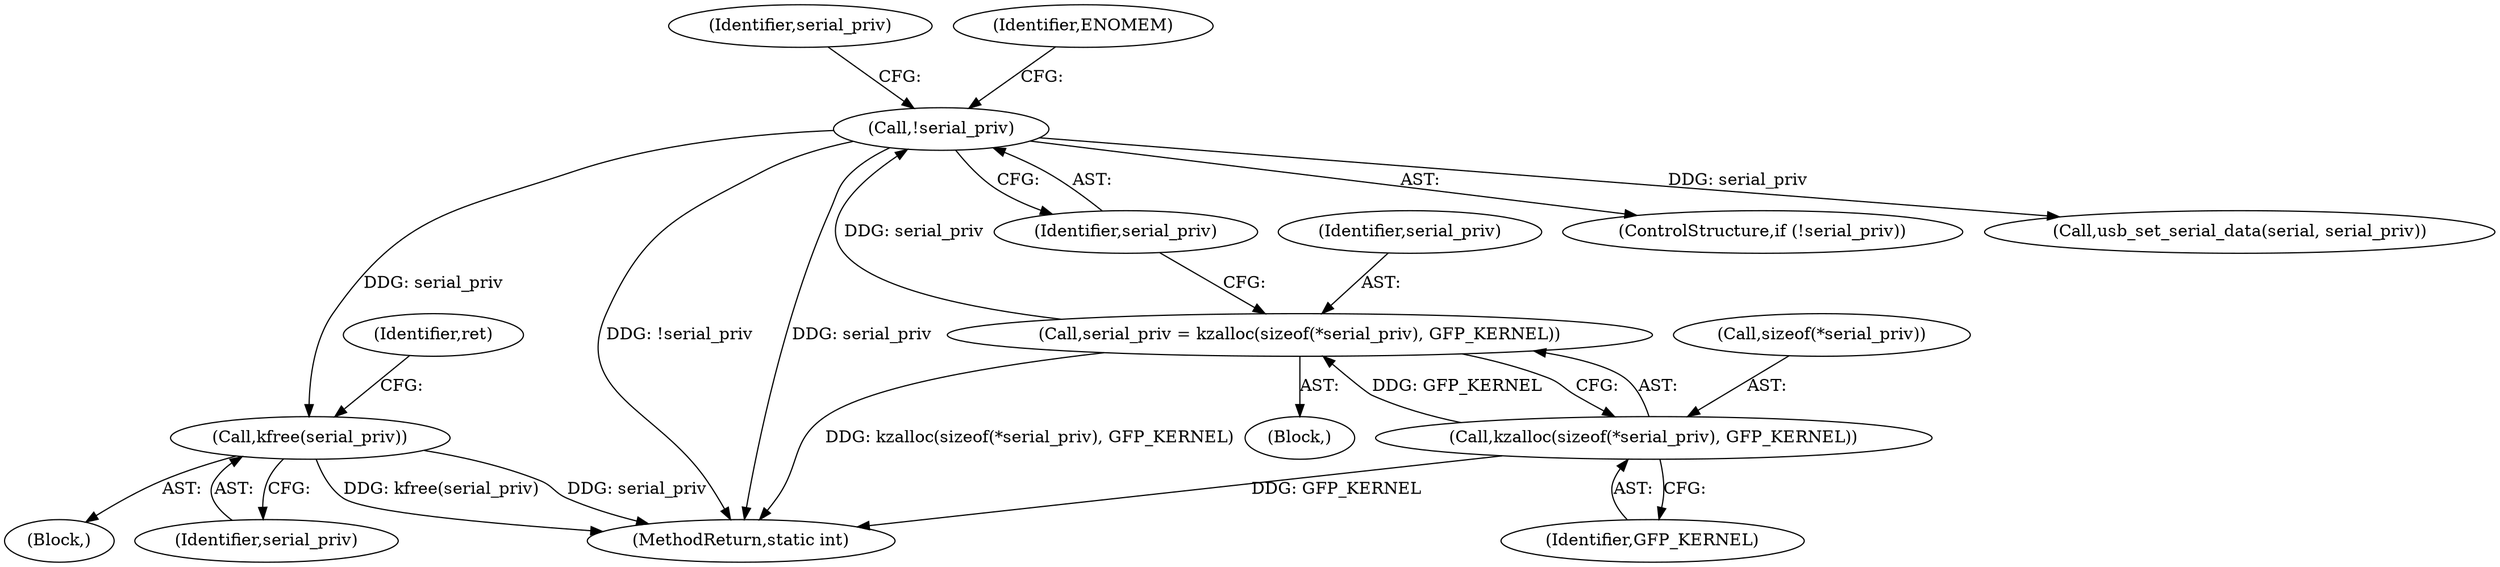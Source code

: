 digraph "0_linux_5a07975ad0a36708c6b0a5b9fea1ff811d0b0c1f@API" {
"1000233" [label="(Call,kfree(serial_priv))"];
"1000191" [label="(Call,!serial_priv)"];
"1000183" [label="(Call,serial_priv = kzalloc(sizeof(*serial_priv), GFP_KERNEL))"];
"1000185" [label="(Call,kzalloc(sizeof(*serial_priv), GFP_KERNEL))"];
"1000185" [label="(Call,kzalloc(sizeof(*serial_priv), GFP_KERNEL))"];
"1000233" [label="(Call,kfree(serial_priv))"];
"1000199" [label="(Identifier,serial_priv)"];
"1000232" [label="(Block,)"];
"1000183" [label="(Call,serial_priv = kzalloc(sizeof(*serial_priv), GFP_KERNEL))"];
"1000189" [label="(Identifier,GFP_KERNEL)"];
"1000103" [label="(Block,)"];
"1000192" [label="(Identifier,serial_priv)"];
"1000186" [label="(Call,sizeof(*serial_priv))"];
"1000236" [label="(Identifier,ret)"];
"1000191" [label="(Call,!serial_priv)"];
"1000190" [label="(ControlStructure,if (!serial_priv))"];
"1000195" [label="(Identifier,ENOMEM)"];
"1000237" [label="(Call,usb_set_serial_data(serial, serial_priv))"];
"1000184" [label="(Identifier,serial_priv)"];
"1000242" [label="(MethodReturn,static int)"];
"1000234" [label="(Identifier,serial_priv)"];
"1000233" -> "1000232"  [label="AST: "];
"1000233" -> "1000234"  [label="CFG: "];
"1000234" -> "1000233"  [label="AST: "];
"1000236" -> "1000233"  [label="CFG: "];
"1000233" -> "1000242"  [label="DDG: kfree(serial_priv)"];
"1000233" -> "1000242"  [label="DDG: serial_priv"];
"1000191" -> "1000233"  [label="DDG: serial_priv"];
"1000191" -> "1000190"  [label="AST: "];
"1000191" -> "1000192"  [label="CFG: "];
"1000192" -> "1000191"  [label="AST: "];
"1000195" -> "1000191"  [label="CFG: "];
"1000199" -> "1000191"  [label="CFG: "];
"1000191" -> "1000242"  [label="DDG: !serial_priv"];
"1000191" -> "1000242"  [label="DDG: serial_priv"];
"1000183" -> "1000191"  [label="DDG: serial_priv"];
"1000191" -> "1000237"  [label="DDG: serial_priv"];
"1000183" -> "1000103"  [label="AST: "];
"1000183" -> "1000185"  [label="CFG: "];
"1000184" -> "1000183"  [label="AST: "];
"1000185" -> "1000183"  [label="AST: "];
"1000192" -> "1000183"  [label="CFG: "];
"1000183" -> "1000242"  [label="DDG: kzalloc(sizeof(*serial_priv), GFP_KERNEL)"];
"1000185" -> "1000183"  [label="DDG: GFP_KERNEL"];
"1000185" -> "1000189"  [label="CFG: "];
"1000186" -> "1000185"  [label="AST: "];
"1000189" -> "1000185"  [label="AST: "];
"1000185" -> "1000242"  [label="DDG: GFP_KERNEL"];
}
